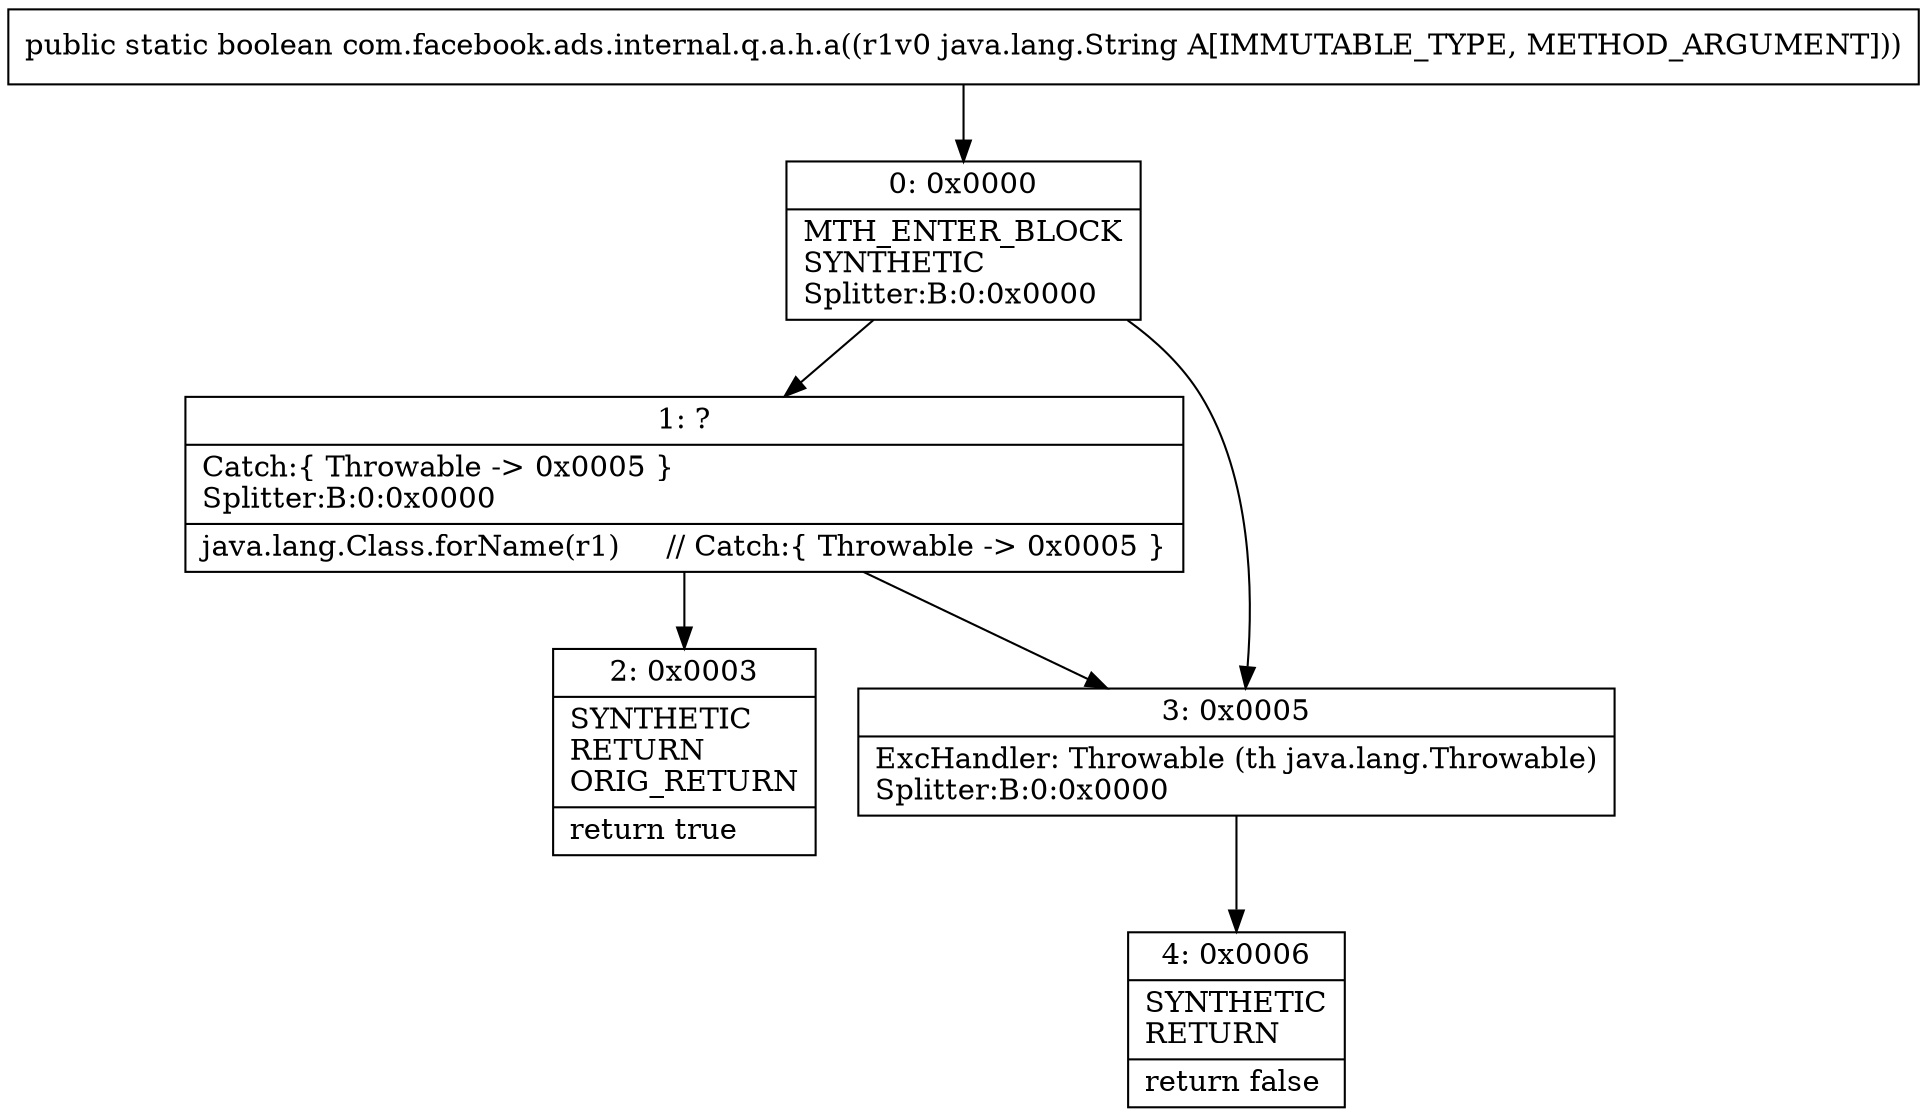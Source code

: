 digraph "CFG forcom.facebook.ads.internal.q.a.h.a(Ljava\/lang\/String;)Z" {
Node_0 [shape=record,label="{0\:\ 0x0000|MTH_ENTER_BLOCK\lSYNTHETIC\lSplitter:B:0:0x0000\l}"];
Node_1 [shape=record,label="{1\:\ ?|Catch:\{ Throwable \-\> 0x0005 \}\lSplitter:B:0:0x0000\l|java.lang.Class.forName(r1)     \/\/ Catch:\{ Throwable \-\> 0x0005 \}\l}"];
Node_2 [shape=record,label="{2\:\ 0x0003|SYNTHETIC\lRETURN\lORIG_RETURN\l|return true\l}"];
Node_3 [shape=record,label="{3\:\ 0x0005|ExcHandler: Throwable (th java.lang.Throwable)\lSplitter:B:0:0x0000\l}"];
Node_4 [shape=record,label="{4\:\ 0x0006|SYNTHETIC\lRETURN\l|return false\l}"];
MethodNode[shape=record,label="{public static boolean com.facebook.ads.internal.q.a.h.a((r1v0 java.lang.String A[IMMUTABLE_TYPE, METHOD_ARGUMENT])) }"];
MethodNode -> Node_0;
Node_0 -> Node_1;
Node_0 -> Node_3;
Node_1 -> Node_2;
Node_1 -> Node_3;
Node_3 -> Node_4;
}

